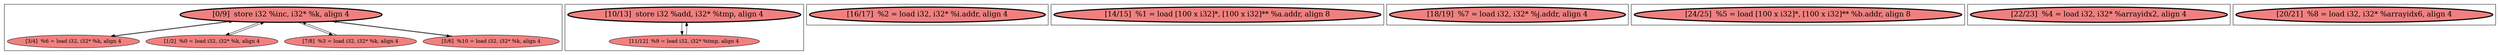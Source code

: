 
digraph G {



node137->node138 [ ]
node141->node140 [ ]
node140->node141 [ ]
node137->node139 [ ]
node137->node135 [ ]
node137->node136 [ ]
node136->node137 [ ]
node139->node137 [ ]
node135->node137 [ ]
node138->node137 [ ]


subgraph cluster7 {


node147 [penwidth=3.0,fontsize=20,fillcolor=lightcoral,label="[16/17]  %2 = load i32, i32* %i.addr, align 4",shape=ellipse,style=filled ]



}

subgraph cluster6 {


node146 [penwidth=3.0,fontsize=20,fillcolor=lightcoral,label="[14/15]  %1 = load [100 x i32]*, [100 x i32]** %a.addr, align 8",shape=ellipse,style=filled ]



}

subgraph cluster0 {


node137 [penwidth=3.0,fontsize=20,fillcolor=lightcoral,label="[0/9]  store i32 %inc, i32* %k, align 4",shape=ellipse,style=filled ]
node139 [fillcolor=lightcoral,label="[1/2]  %0 = load i32, i32* %k, align 4",shape=ellipse,style=filled ]
node138 [fillcolor=lightcoral,label="[3/4]  %6 = load i32, i32* %k, align 4",shape=ellipse,style=filled ]
node135 [fillcolor=lightcoral,label="[7/8]  %3 = load i32, i32* %k, align 4",shape=ellipse,style=filled ]
node136 [fillcolor=lightcoral,label="[5/6]  %10 = load i32, i32* %k, align 4",shape=ellipse,style=filled ]



}

subgraph cluster5 {


node145 [penwidth=3.0,fontsize=20,fillcolor=lightcoral,label="[18/19]  %7 = load i32, i32* %j.addr, align 4",shape=ellipse,style=filled ]



}

subgraph cluster1 {


node141 [penwidth=3.0,fontsize=20,fillcolor=lightcoral,label="[10/13]  store i32 %add, i32* %tmp, align 4",shape=ellipse,style=filled ]
node140 [fillcolor=lightcoral,label="[11/12]  %9 = load i32, i32* %tmp, align 4",shape=ellipse,style=filled ]



}

subgraph cluster2 {


node142 [penwidth=3.0,fontsize=20,fillcolor=lightcoral,label="[24/25]  %5 = load [100 x i32]*, [100 x i32]** %b.addr, align 8",shape=ellipse,style=filled ]



}

subgraph cluster3 {


node143 [penwidth=3.0,fontsize=20,fillcolor=lightcoral,label="[22/23]  %4 = load i32, i32* %arrayidx2, align 4",shape=ellipse,style=filled ]



}

subgraph cluster4 {


node144 [penwidth=3.0,fontsize=20,fillcolor=lightcoral,label="[20/21]  %8 = load i32, i32* %arrayidx6, align 4",shape=ellipse,style=filled ]



}

}
